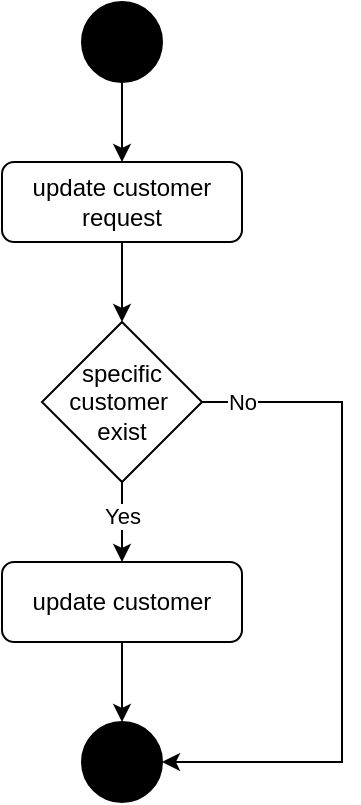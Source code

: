 <mxfile version="14.5.1" type="device"><diagram id="C5RBs43oDa-KdzZeNtuy" name="Page-1"><mxGraphModel dx="946" dy="640" grid="1" gridSize="10" guides="1" tooltips="1" connect="1" arrows="1" fold="1" page="1" pageScale="1" pageWidth="827" pageHeight="1169" math="0" shadow="0"><root><mxCell id="WIyWlLk6GJQsqaUBKTNV-0"/><mxCell id="WIyWlLk6GJQsqaUBKTNV-1" parent="WIyWlLk6GJQsqaUBKTNV-0"/><mxCell id="bDCf9ZuHCR-Yo9mToukc-0" value="" style="ellipse;whiteSpace=wrap;html=1;aspect=fixed;fillColor=#000000;" parent="WIyWlLk6GJQsqaUBKTNV-1" vertex="1"><mxGeometry x="400" y="80" width="40" height="40" as="geometry"/></mxCell><mxCell id="lMiE3IPboOpO6Fax5913-0" value="update customer request" style="rounded=1;whiteSpace=wrap;html=1;" parent="WIyWlLk6GJQsqaUBKTNV-1" vertex="1"><mxGeometry x="360" y="160" width="120" height="40" as="geometry"/></mxCell><mxCell id="lMiE3IPboOpO6Fax5913-11" style="edgeStyle=orthogonalEdgeStyle;rounded=0;orthogonalLoop=1;jettySize=auto;html=1;entryX=1;entryY=0.5;entryDx=0;entryDy=0;" parent="WIyWlLk6GJQsqaUBKTNV-1" target="lMiE3IPboOpO6Fax5913-8" edge="1"><mxGeometry relative="1" as="geometry"><mxPoint x="440" y="620" as="targetPoint"/><mxPoint x="450" y="280" as="sourcePoint"/><Array as="points"><mxPoint x="530" y="280"/><mxPoint x="530" y="460"/></Array></mxGeometry></mxCell><mxCell id="lMiE3IPboOpO6Fax5913-21" value="No" style="edgeLabel;html=1;align=center;verticalAlign=middle;resizable=0;points=[];" parent="lMiE3IPboOpO6Fax5913-11" vertex="1" connectable="0"><mxGeometry x="-0.852" relative="1" as="geometry"><mxPoint x="4" as="offset"/></mxGeometry></mxCell><mxCell id="lMiE3IPboOpO6Fax5913-1" value="specific customer&amp;nbsp; exist" style="rhombus;whiteSpace=wrap;html=1;" parent="WIyWlLk6GJQsqaUBKTNV-1" vertex="1"><mxGeometry x="380" y="240" width="80" height="80" as="geometry"/></mxCell><mxCell id="lMiE3IPboOpO6Fax5913-4" value="" style="endArrow=classic;html=1;exitX=0.5;exitY=1;exitDx=0;exitDy=0;entryX=0.5;entryY=0;entryDx=0;entryDy=0;" parent="WIyWlLk6GJQsqaUBKTNV-1" source="bDCf9ZuHCR-Yo9mToukc-0" target="lMiE3IPboOpO6Fax5913-0" edge="1"><mxGeometry width="50" height="50" relative="1" as="geometry"><mxPoint x="390" y="350" as="sourcePoint"/><mxPoint x="419" y="150" as="targetPoint"/></mxGeometry></mxCell><mxCell id="lMiE3IPboOpO6Fax5913-5" value="" style="endArrow=classic;html=1;entryX=0.5;entryY=0;entryDx=0;entryDy=0;exitX=0.5;exitY=1;exitDx=0;exitDy=0;" parent="WIyWlLk6GJQsqaUBKTNV-1" source="lMiE3IPboOpO6Fax5913-0" target="lMiE3IPboOpO6Fax5913-1" edge="1"><mxGeometry width="50" height="50" relative="1" as="geometry"><mxPoint x="430" y="210" as="sourcePoint"/><mxPoint x="440" y="210" as="targetPoint"/></mxGeometry></mxCell><mxCell id="lMiE3IPboOpO6Fax5913-6" value="" style="endArrow=classic;html=1;entryX=0.5;entryY=0;entryDx=0;entryDy=0;exitX=0.5;exitY=1;exitDx=0;exitDy=0;" parent="WIyWlLk6GJQsqaUBKTNV-1" source="lMiE3IPboOpO6Fax5913-1" edge="1"><mxGeometry width="50" height="50" relative="1" as="geometry"><mxPoint x="420" y="320" as="sourcePoint"/><mxPoint x="420" y="360" as="targetPoint"/></mxGeometry></mxCell><mxCell id="lMiE3IPboOpO6Fax5913-18" value="Yes" style="edgeLabel;html=1;align=center;verticalAlign=middle;resizable=0;points=[];" parent="lMiE3IPboOpO6Fax5913-6" vertex="1" connectable="0"><mxGeometry x="-0.152" relative="1" as="geometry"><mxPoint x="-0.21" as="offset"/></mxGeometry></mxCell><mxCell id="lMiE3IPboOpO6Fax5913-8" value="" style="ellipse;whiteSpace=wrap;html=1;aspect=fixed;fillColor=#000000;" parent="WIyWlLk6GJQsqaUBKTNV-1" vertex="1"><mxGeometry x="400" y="440" width="40" height="40" as="geometry"/></mxCell><mxCell id="lMiE3IPboOpO6Fax5913-15" style="edgeStyle=orthogonalEdgeStyle;rounded=0;orthogonalLoop=1;jettySize=auto;html=1;entryX=0.5;entryY=0;entryDx=0;entryDy=0;" parent="WIyWlLk6GJQsqaUBKTNV-1" source="lMiE3IPboOpO6Fax5913-14" target="lMiE3IPboOpO6Fax5913-8" edge="1"><mxGeometry relative="1" as="geometry"/></mxCell><mxCell id="lMiE3IPboOpO6Fax5913-14" value="update customer" style="rounded=1;whiteSpace=wrap;html=1;" parent="WIyWlLk6GJQsqaUBKTNV-1" vertex="1"><mxGeometry x="360" y="360" width="120" height="40" as="geometry"/></mxCell></root></mxGraphModel></diagram></mxfile>